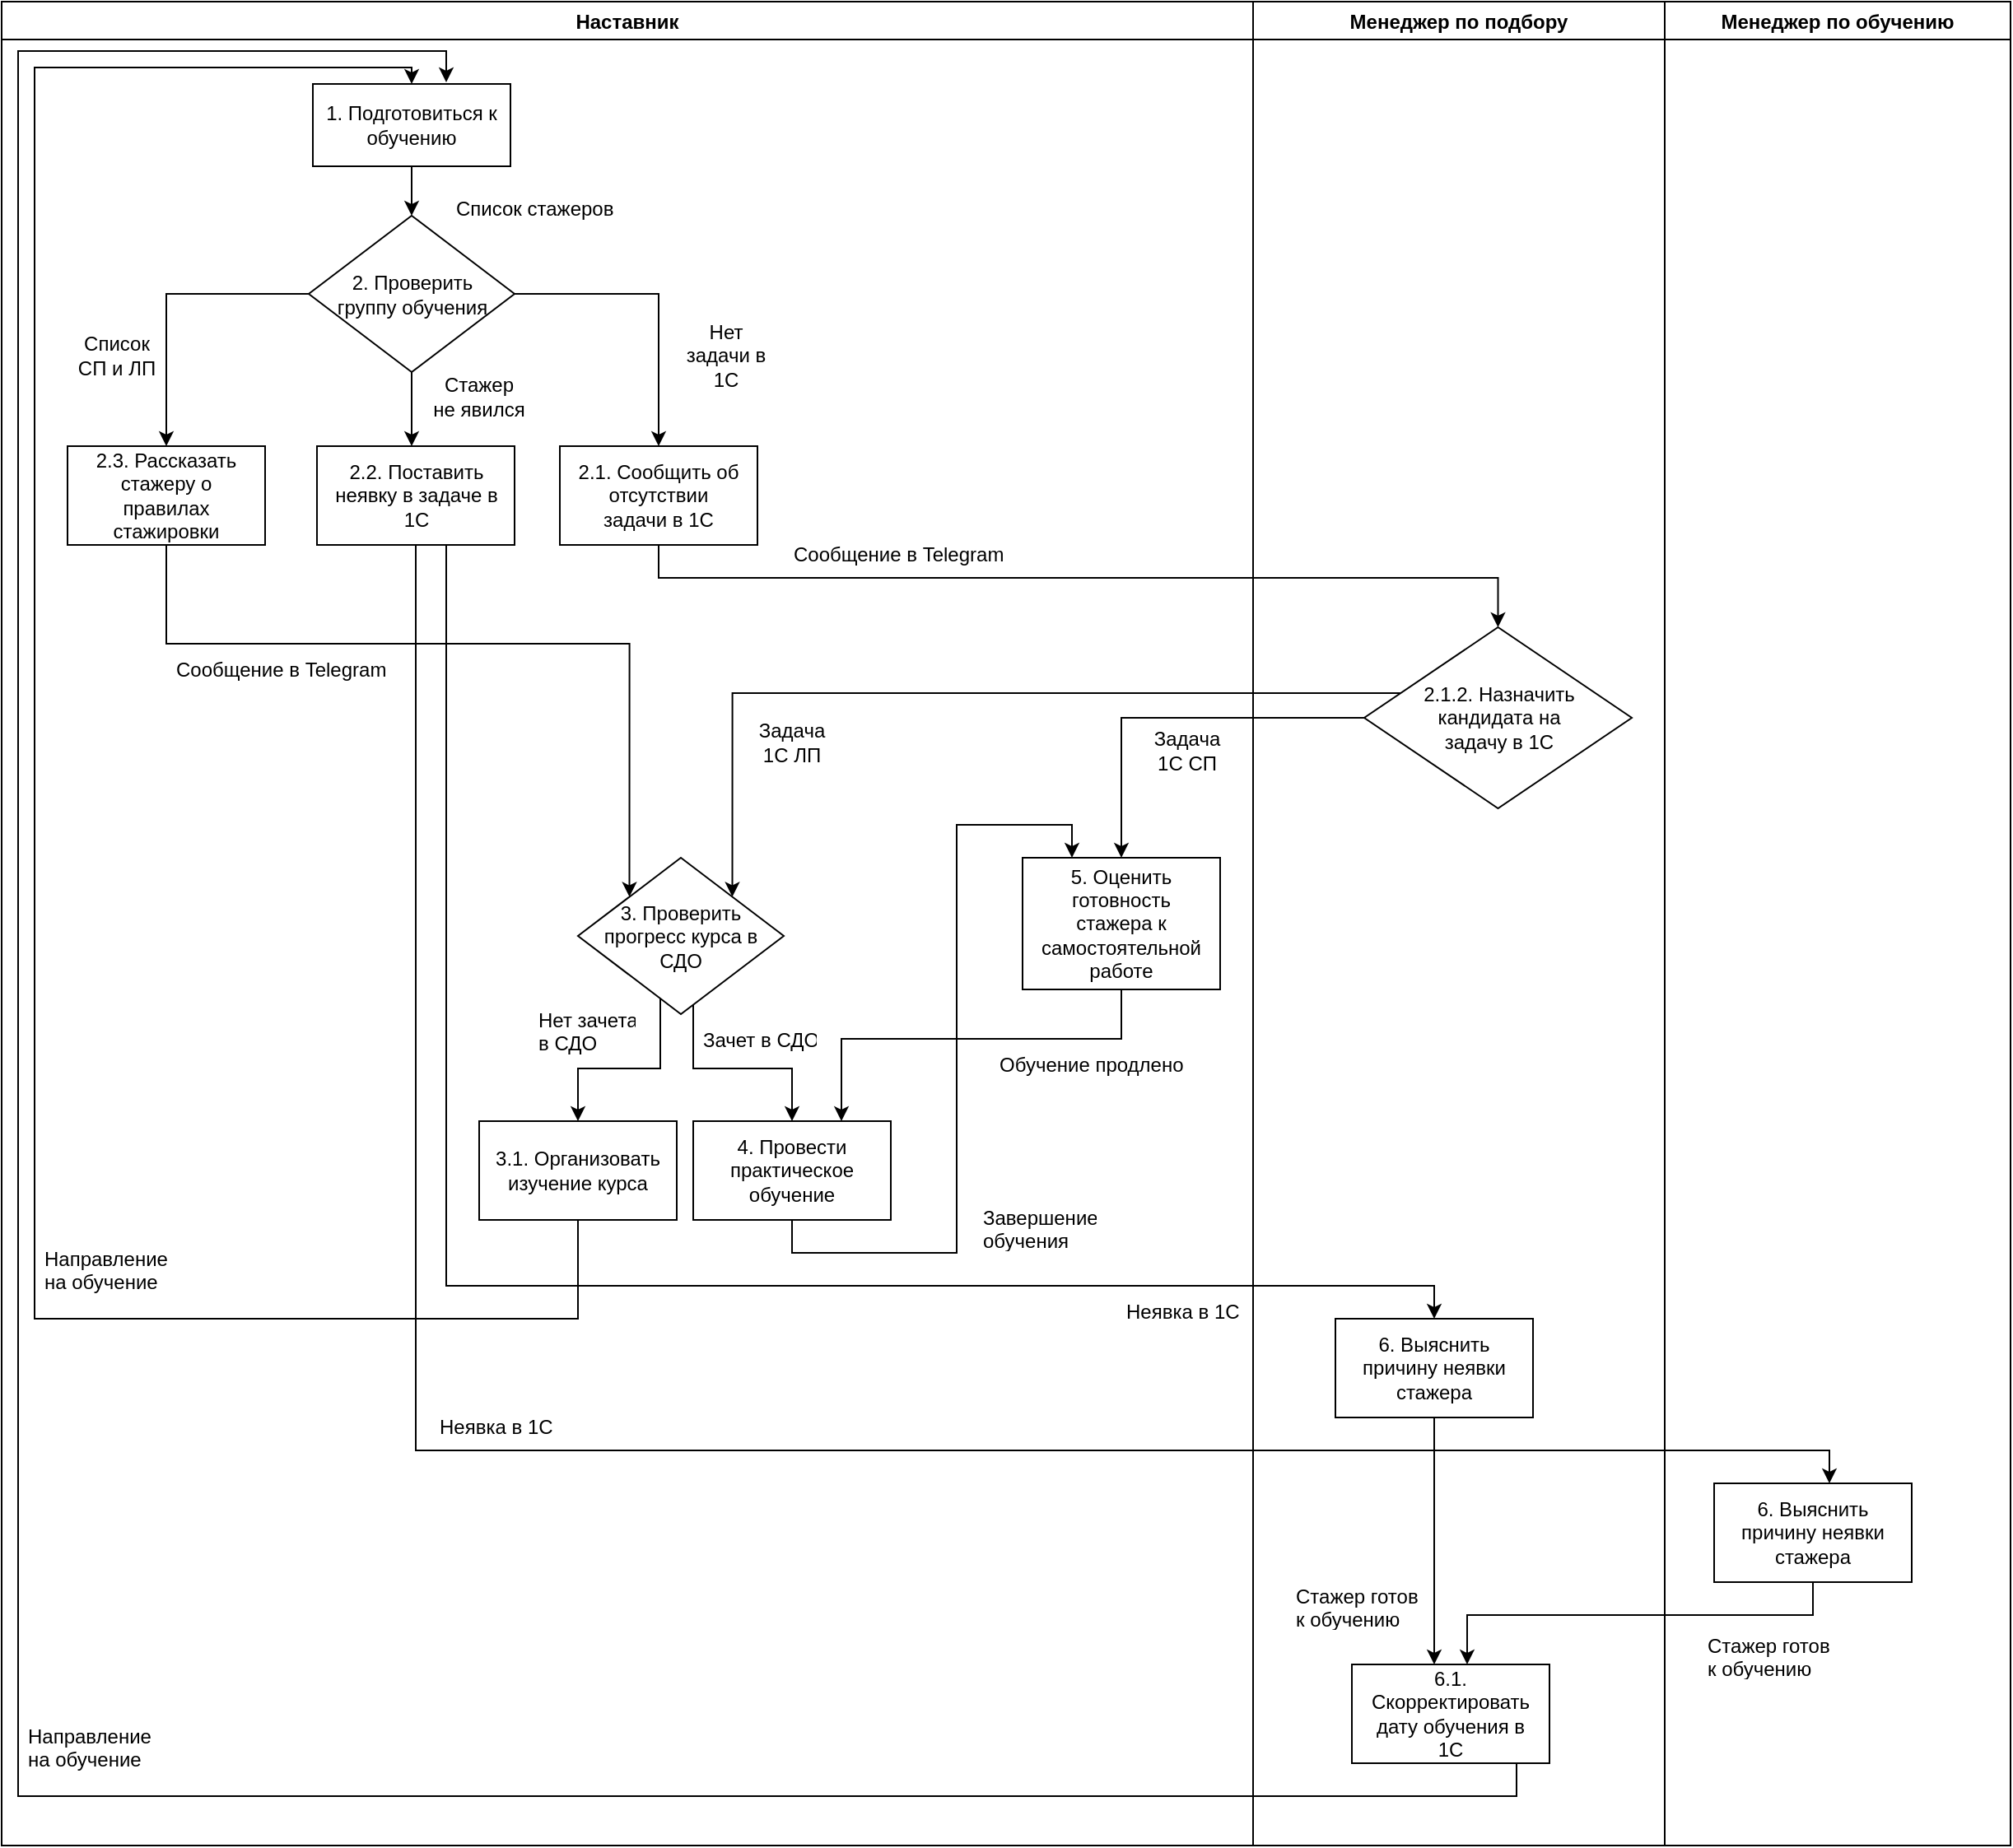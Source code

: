 <mxfile version="16.6.4" type="github">
  <diagram id="W_ycIp3PKJZ5ysLDMUMX" name="Page-1">
    <mxGraphModel dx="1182" dy="735" grid="1" gridSize="10" guides="1" tooltips="1" connect="1" arrows="1" fold="1" page="1" pageScale="1" pageWidth="827" pageHeight="1169" math="0" shadow="0">
      <root>
        <mxCell id="0" />
        <mxCell id="1" parent="0" />
        <mxCell id="9_YWLK2KaSwUNVytvc_l-1" value="Наставник" style="swimlane;" vertex="1" parent="1">
          <mxGeometry x="150" y="60" width="760" height="1120" as="geometry" />
        </mxCell>
        <mxCell id="9_YWLK2KaSwUNVytvc_l-8" value="1. Подготовиться к&lt;br&gt;обучению" style="rounded=0;whiteSpace=wrap;html=1;" vertex="1" parent="9_YWLK2KaSwUNVytvc_l-1">
          <mxGeometry x="189" y="50" width="120" height="50" as="geometry" />
        </mxCell>
        <mxCell id="9_YWLK2KaSwUNVytvc_l-16" value="" style="edgeStyle=orthogonalEdgeStyle;rounded=0;orthogonalLoop=1;jettySize=auto;html=1;" edge="1" parent="9_YWLK2KaSwUNVytvc_l-1" source="9_YWLK2KaSwUNVytvc_l-10" target="9_YWLK2KaSwUNVytvc_l-14">
          <mxGeometry relative="1" as="geometry">
            <Array as="points">
              <mxPoint x="249" y="260" />
              <mxPoint x="249" y="260" />
            </Array>
          </mxGeometry>
        </mxCell>
        <mxCell id="9_YWLK2KaSwUNVytvc_l-10" value="2. Проверить&lt;br&gt;группу обучения" style="rhombus;whiteSpace=wrap;html=1;rounded=0;" vertex="1" parent="9_YWLK2KaSwUNVytvc_l-1">
          <mxGeometry x="186.5" y="130" width="125" height="95" as="geometry" />
        </mxCell>
        <mxCell id="9_YWLK2KaSwUNVytvc_l-11" value="" style="edgeStyle=orthogonalEdgeStyle;rounded=0;orthogonalLoop=1;jettySize=auto;html=1;" edge="1" parent="9_YWLK2KaSwUNVytvc_l-1" source="9_YWLK2KaSwUNVytvc_l-8" target="9_YWLK2KaSwUNVytvc_l-10">
          <mxGeometry relative="1" as="geometry" />
        </mxCell>
        <mxCell id="9_YWLK2KaSwUNVytvc_l-12" value="2.3. Рассказать&lt;br&gt;стажеру о&lt;br&gt;правилах&lt;br&gt;стажировки" style="whiteSpace=wrap;html=1;rounded=0;" vertex="1" parent="9_YWLK2KaSwUNVytvc_l-1">
          <mxGeometry x="40" y="270" width="120" height="60" as="geometry" />
        </mxCell>
        <mxCell id="9_YWLK2KaSwUNVytvc_l-13" value="" style="edgeStyle=orthogonalEdgeStyle;rounded=0;orthogonalLoop=1;jettySize=auto;html=1;" edge="1" parent="9_YWLK2KaSwUNVytvc_l-1" source="9_YWLK2KaSwUNVytvc_l-10" target="9_YWLK2KaSwUNVytvc_l-12">
          <mxGeometry relative="1" as="geometry" />
        </mxCell>
        <mxCell id="9_YWLK2KaSwUNVytvc_l-14" value="2.2. Поставить&lt;br&gt;неявку в задаче в&lt;br&gt;1С" style="whiteSpace=wrap;html=1;rounded=0;" vertex="1" parent="9_YWLK2KaSwUNVytvc_l-1">
          <mxGeometry x="191.5" y="270" width="120" height="60" as="geometry" />
        </mxCell>
        <mxCell id="9_YWLK2KaSwUNVytvc_l-15" value="2.1. Сообщить об&lt;br&gt;отсутствии&lt;br&gt;задачи в 1С" style="whiteSpace=wrap;html=1;rounded=0;" vertex="1" parent="9_YWLK2KaSwUNVytvc_l-1">
          <mxGeometry x="339" y="270" width="120" height="60" as="geometry" />
        </mxCell>
        <mxCell id="9_YWLK2KaSwUNVytvc_l-18" value="" style="edgeStyle=orthogonalEdgeStyle;rounded=0;orthogonalLoop=1;jettySize=auto;html=1;entryX=0.5;entryY=0;entryDx=0;entryDy=0;" edge="1" parent="9_YWLK2KaSwUNVytvc_l-1" source="9_YWLK2KaSwUNVytvc_l-10" target="9_YWLK2KaSwUNVytvc_l-15">
          <mxGeometry relative="1" as="geometry">
            <mxPoint x="394" y="177.5" as="targetPoint" />
          </mxGeometry>
        </mxCell>
        <mxCell id="9_YWLK2KaSwUNVytvc_l-26" value="5. Оценить&lt;br&gt;готовность&lt;br&gt;стажера к&lt;br&gt;самостоятельной&lt;br&gt;работе" style="whiteSpace=wrap;html=1;rounded=0;" vertex="1" parent="9_YWLK2KaSwUNVytvc_l-1">
          <mxGeometry x="620" y="520" width="120" height="80" as="geometry" />
        </mxCell>
        <mxCell id="9_YWLK2KaSwUNVytvc_l-39" value="3. Проверить&lt;br&gt;прогресс курса в&lt;br&gt;СДО" style="rhombus;whiteSpace=wrap;html=1;rounded=0;" vertex="1" parent="9_YWLK2KaSwUNVytvc_l-1">
          <mxGeometry x="350" y="520" width="125" height="95" as="geometry" />
        </mxCell>
        <mxCell id="9_YWLK2KaSwUNVytvc_l-43" value="" style="edgeStyle=orthogonalEdgeStyle;rounded=0;orthogonalLoop=1;jettySize=auto;html=1;entryX=0;entryY=0;entryDx=0;entryDy=0;" edge="1" parent="9_YWLK2KaSwUNVytvc_l-1" source="9_YWLK2KaSwUNVytvc_l-12" target="9_YWLK2KaSwUNVytvc_l-39">
          <mxGeometry relative="1" as="geometry">
            <mxPoint x="100" y="410" as="targetPoint" />
            <Array as="points">
              <mxPoint x="100" y="390" />
              <mxPoint x="381" y="390" />
            </Array>
          </mxGeometry>
        </mxCell>
        <mxCell id="9_YWLK2KaSwUNVytvc_l-44" value="3.1. Организовать&lt;br&gt;изучение курса" style="whiteSpace=wrap;html=1;rounded=0;" vertex="1" parent="9_YWLK2KaSwUNVytvc_l-1">
          <mxGeometry x="290" y="680" width="120" height="60" as="geometry" />
        </mxCell>
        <mxCell id="9_YWLK2KaSwUNVytvc_l-45" value="" style="edgeStyle=orthogonalEdgeStyle;rounded=0;orthogonalLoop=1;jettySize=auto;html=1;" edge="1" parent="9_YWLK2KaSwUNVytvc_l-1" source="9_YWLK2KaSwUNVytvc_l-39" target="9_YWLK2KaSwUNVytvc_l-44">
          <mxGeometry relative="1" as="geometry">
            <Array as="points">
              <mxPoint x="400" y="648" />
              <mxPoint x="350" y="648" />
            </Array>
          </mxGeometry>
        </mxCell>
        <mxCell id="9_YWLK2KaSwUNVytvc_l-48" value="4. Провести&lt;br&gt;практическое&lt;br&gt;обучение" style="whiteSpace=wrap;html=1;rounded=0;" vertex="1" parent="9_YWLK2KaSwUNVytvc_l-1">
          <mxGeometry x="420" y="680" width="120" height="60" as="geometry" />
        </mxCell>
        <mxCell id="9_YWLK2KaSwUNVytvc_l-49" value="" style="edgeStyle=orthogonalEdgeStyle;rounded=0;orthogonalLoop=1;jettySize=auto;html=1;" edge="1" parent="9_YWLK2KaSwUNVytvc_l-1" source="9_YWLK2KaSwUNVytvc_l-39" target="9_YWLK2KaSwUNVytvc_l-48">
          <mxGeometry relative="1" as="geometry">
            <Array as="points">
              <mxPoint x="420" y="648" />
              <mxPoint x="480" y="648" />
            </Array>
          </mxGeometry>
        </mxCell>
        <mxCell id="9_YWLK2KaSwUNVytvc_l-51" value="" style="edgeStyle=orthogonalEdgeStyle;rounded=0;orthogonalLoop=1;jettySize=auto;html=1;entryX=0.25;entryY=0;entryDx=0;entryDy=0;" edge="1" parent="9_YWLK2KaSwUNVytvc_l-1" source="9_YWLK2KaSwUNVytvc_l-48" target="9_YWLK2KaSwUNVytvc_l-26">
          <mxGeometry relative="1" as="geometry">
            <mxPoint x="480" y="820" as="targetPoint" />
            <Array as="points">
              <mxPoint x="480" y="760" />
              <mxPoint x="580" y="760" />
              <mxPoint x="580" y="500" />
              <mxPoint x="650" y="500" />
            </Array>
          </mxGeometry>
        </mxCell>
        <mxCell id="9_YWLK2KaSwUNVytvc_l-53" value="" style="edgeStyle=orthogonalEdgeStyle;rounded=0;orthogonalLoop=1;jettySize=auto;html=1;entryX=0.75;entryY=0;entryDx=0;entryDy=0;" edge="1" parent="9_YWLK2KaSwUNVytvc_l-1" source="9_YWLK2KaSwUNVytvc_l-26" target="9_YWLK2KaSwUNVytvc_l-48">
          <mxGeometry relative="1" as="geometry">
            <mxPoint x="680" y="690" as="targetPoint" />
            <Array as="points">
              <mxPoint x="680" y="630" />
              <mxPoint x="510" y="630" />
            </Array>
          </mxGeometry>
        </mxCell>
        <mxCell id="9_YWLK2KaSwUNVytvc_l-55" value="" style="edgeStyle=orthogonalEdgeStyle;rounded=0;orthogonalLoop=1;jettySize=auto;html=1;entryX=0.5;entryY=0;entryDx=0;entryDy=0;" edge="1" parent="9_YWLK2KaSwUNVytvc_l-1" source="9_YWLK2KaSwUNVytvc_l-44" target="9_YWLK2KaSwUNVytvc_l-8">
          <mxGeometry relative="1" as="geometry">
            <mxPoint x="350" y="820" as="targetPoint" />
            <Array as="points">
              <mxPoint x="350" y="800" />
              <mxPoint x="20" y="800" />
              <mxPoint x="20" y="40" />
              <mxPoint x="249" y="40" />
            </Array>
          </mxGeometry>
        </mxCell>
        <mxCell id="9_YWLK2KaSwUNVytvc_l-58" value="Список стажеров" style="text;strokeColor=none;fillColor=none;align=left;verticalAlign=middle;spacingLeft=4;spacingRight=4;overflow=hidden;points=[[0,0.5],[1,0.5]];portConstraint=eastwest;rotatable=0;" vertex="1" parent="9_YWLK2KaSwUNVytvc_l-1">
          <mxGeometry x="270" y="110" width="110" height="30" as="geometry" />
        </mxCell>
        <mxCell id="9_YWLK2KaSwUNVytvc_l-59" value="Список СП и ЛП" style="text;html=1;strokeColor=none;fillColor=none;align=center;verticalAlign=middle;whiteSpace=wrap;rounded=0;" vertex="1" parent="9_YWLK2KaSwUNVytvc_l-1">
          <mxGeometry x="40" y="200" width="60" height="30" as="geometry" />
        </mxCell>
        <mxCell id="9_YWLK2KaSwUNVytvc_l-60" value="Нет задачи в 1C" style="text;html=1;strokeColor=none;fillColor=none;align=center;verticalAlign=middle;whiteSpace=wrap;rounded=0;" vertex="1" parent="9_YWLK2KaSwUNVytvc_l-1">
          <mxGeometry x="410" y="200" width="60" height="30" as="geometry" />
        </mxCell>
        <mxCell id="9_YWLK2KaSwUNVytvc_l-61" value="Стажер не явился" style="text;html=1;strokeColor=none;fillColor=none;align=center;verticalAlign=middle;whiteSpace=wrap;rounded=0;" vertex="1" parent="9_YWLK2KaSwUNVytvc_l-1">
          <mxGeometry x="260" y="225" width="60" height="30" as="geometry" />
        </mxCell>
        <mxCell id="9_YWLK2KaSwUNVytvc_l-62" value="Сообщение в Telegram" style="text;strokeColor=none;fillColor=none;align=left;verticalAlign=middle;spacingLeft=4;spacingRight=4;overflow=hidden;points=[[0,0.5],[1,0.5]];portConstraint=eastwest;rotatable=0;" vertex="1" parent="9_YWLK2KaSwUNVytvc_l-1">
          <mxGeometry x="475" y="320" width="145" height="30" as="geometry" />
        </mxCell>
        <mxCell id="9_YWLK2KaSwUNVytvc_l-64" value="Задача 1C ЛП" style="text;html=1;strokeColor=none;fillColor=none;align=center;verticalAlign=middle;whiteSpace=wrap;rounded=0;" vertex="1" parent="9_YWLK2KaSwUNVytvc_l-1">
          <mxGeometry x="450" y="430" width="60" height="40" as="geometry" />
        </mxCell>
        <mxCell id="9_YWLK2KaSwUNVytvc_l-65" value="Сообщение в Telegram" style="text;strokeColor=none;fillColor=none;align=left;verticalAlign=middle;spacingLeft=4;spacingRight=4;overflow=hidden;points=[[0,0.5],[1,0.5]];portConstraint=eastwest;rotatable=0;" vertex="1" parent="9_YWLK2KaSwUNVytvc_l-1">
          <mxGeometry x="100" y="390" width="145" height="30" as="geometry" />
        </mxCell>
        <mxCell id="9_YWLK2KaSwUNVytvc_l-63" value="Задача 1C СП" style="text;html=1;strokeColor=none;fillColor=none;align=center;verticalAlign=middle;whiteSpace=wrap;rounded=0;" vertex="1" parent="9_YWLK2KaSwUNVytvc_l-1">
          <mxGeometry x="690" y="440" width="60" height="30" as="geometry" />
        </mxCell>
        <mxCell id="9_YWLK2KaSwUNVytvc_l-66" value="Зачет в СДО" style="text;strokeColor=none;fillColor=none;align=left;verticalAlign=middle;spacingLeft=4;spacingRight=4;overflow=hidden;points=[[0,0.5],[1,0.5]];portConstraint=eastwest;rotatable=0;" vertex="1" parent="9_YWLK2KaSwUNVytvc_l-1">
          <mxGeometry x="420" y="615" width="80" height="30" as="geometry" />
        </mxCell>
        <mxCell id="9_YWLK2KaSwUNVytvc_l-67" value="Нет зачета &#xa;в СДО" style="text;strokeColor=none;fillColor=none;align=left;verticalAlign=middle;spacingLeft=4;spacingRight=4;overflow=hidden;points=[[0,0.5],[1,0.5]];portConstraint=eastwest;rotatable=0;" vertex="1" parent="9_YWLK2KaSwUNVytvc_l-1">
          <mxGeometry x="320" y="605" width="70" height="40" as="geometry" />
        </mxCell>
        <mxCell id="9_YWLK2KaSwUNVytvc_l-68" value="Завершение &#xa;обучения" style="text;strokeColor=none;fillColor=none;align=left;verticalAlign=middle;spacingLeft=4;spacingRight=4;overflow=hidden;points=[[0,0.5],[1,0.5]];portConstraint=eastwest;rotatable=0;" vertex="1" parent="9_YWLK2KaSwUNVytvc_l-1">
          <mxGeometry x="590" y="730" width="80" height="30" as="geometry" />
        </mxCell>
        <mxCell id="9_YWLK2KaSwUNVytvc_l-69" value="Обучение продлено" style="text;strokeColor=none;fillColor=none;align=left;verticalAlign=middle;spacingLeft=4;spacingRight=4;overflow=hidden;points=[[0,0.5],[1,0.5]];portConstraint=eastwest;rotatable=0;" vertex="1" parent="9_YWLK2KaSwUNVytvc_l-1">
          <mxGeometry x="600" y="630" width="130" height="30" as="geometry" />
        </mxCell>
        <mxCell id="9_YWLK2KaSwUNVytvc_l-70" value="Неявка в 1C" style="text;strokeColor=none;fillColor=none;align=left;verticalAlign=middle;spacingLeft=4;spacingRight=4;overflow=hidden;points=[[0,0.5],[1,0.5]];portConstraint=eastwest;rotatable=0;" vertex="1" parent="9_YWLK2KaSwUNVytvc_l-1">
          <mxGeometry x="260" y="850" width="80" height="30" as="geometry" />
        </mxCell>
        <mxCell id="9_YWLK2KaSwUNVytvc_l-71" value="Неявка в 1C" style="text;strokeColor=none;fillColor=none;align=left;verticalAlign=middle;spacingLeft=4;spacingRight=4;overflow=hidden;points=[[0,0.5],[1,0.5]];portConstraint=eastwest;rotatable=0;" vertex="1" parent="9_YWLK2KaSwUNVytvc_l-1">
          <mxGeometry x="677" y="780" width="80" height="30" as="geometry" />
        </mxCell>
        <mxCell id="9_YWLK2KaSwUNVytvc_l-72" value="Направление &#xa;на обучение" style="text;strokeColor=none;fillColor=none;align=left;verticalAlign=middle;spacingLeft=4;spacingRight=4;overflow=hidden;points=[[0,0.5],[1,0.5]];portConstraint=eastwest;rotatable=0;" vertex="1" parent="9_YWLK2KaSwUNVytvc_l-1">
          <mxGeometry x="20" y="740" width="90" height="60" as="geometry" />
        </mxCell>
        <mxCell id="9_YWLK2KaSwUNVytvc_l-74" value="Направление &#xa;на обучение" style="text;strokeColor=none;fillColor=none;align=left;verticalAlign=middle;spacingLeft=4;spacingRight=4;overflow=hidden;points=[[0,0.5],[1,0.5]];portConstraint=eastwest;rotatable=0;" vertex="1" parent="9_YWLK2KaSwUNVytvc_l-1">
          <mxGeometry x="10" y="1030" width="90" height="60" as="geometry" />
        </mxCell>
        <mxCell id="9_YWLK2KaSwUNVytvc_l-2" value="Менеджер по подбору" style="swimlane;" vertex="1" parent="1">
          <mxGeometry x="910" y="60" width="250" height="1120" as="geometry" />
        </mxCell>
        <mxCell id="9_YWLK2KaSwUNVytvc_l-22" value="2.1.2. Назначить&lt;br&gt;кандидата на&lt;br&gt;задачу в 1С" style="rhombus;whiteSpace=wrap;html=1;rounded=0;" vertex="1" parent="9_YWLK2KaSwUNVytvc_l-2">
          <mxGeometry x="67.5" y="380" width="162.5" height="110" as="geometry" />
        </mxCell>
        <mxCell id="9_YWLK2KaSwUNVytvc_l-33" value="6.1. Скорректировать&lt;br&gt;дату обучения в&lt;br&gt;1С" style="whiteSpace=wrap;html=1;rounded=0;" vertex="1" parent="9_YWLK2KaSwUNVytvc_l-2">
          <mxGeometry x="60" y="1010" width="120" height="60" as="geometry" />
        </mxCell>
        <mxCell id="9_YWLK2KaSwUNVytvc_l-34" value="" style="edgeStyle=orthogonalEdgeStyle;rounded=0;orthogonalLoop=1;jettySize=auto;html=1;" edge="1" parent="9_YWLK2KaSwUNVytvc_l-2" source="9_YWLK2KaSwUNVytvc_l-28" target="9_YWLK2KaSwUNVytvc_l-33">
          <mxGeometry relative="1" as="geometry">
            <Array as="points">
              <mxPoint x="110" y="1010" />
              <mxPoint x="110" y="1010" />
            </Array>
          </mxGeometry>
        </mxCell>
        <mxCell id="9_YWLK2KaSwUNVytvc_l-28" value="6. Выяснить&lt;br&gt;причину неявки&lt;br&gt;стажера" style="whiteSpace=wrap;html=1;rounded=0;" vertex="1" parent="9_YWLK2KaSwUNVytvc_l-2">
          <mxGeometry x="50" y="800" width="120" height="60" as="geometry" />
        </mxCell>
        <mxCell id="9_YWLK2KaSwUNVytvc_l-76" value="Стажер готов &#xa;к обучению" style="text;strokeColor=none;fillColor=none;align=left;verticalAlign=middle;spacingLeft=4;spacingRight=4;overflow=hidden;points=[[0,0.5],[1,0.5]];portConstraint=eastwest;rotatable=0;" vertex="1" parent="9_YWLK2KaSwUNVytvc_l-2">
          <mxGeometry x="20" y="960" width="90" height="30" as="geometry" />
        </mxCell>
        <mxCell id="9_YWLK2KaSwUNVytvc_l-3" value="Менеджер по обучению" style="swimlane;" vertex="1" parent="1">
          <mxGeometry x="1160" y="60" width="210" height="1120" as="geometry" />
        </mxCell>
        <mxCell id="9_YWLK2KaSwUNVytvc_l-32" value="6. Выяснить&lt;br&gt;причину неявки&lt;br&gt;стажера" style="whiteSpace=wrap;html=1;rounded=0;" vertex="1" parent="9_YWLK2KaSwUNVytvc_l-3">
          <mxGeometry x="30" y="900" width="120" height="60" as="geometry" />
        </mxCell>
        <mxCell id="9_YWLK2KaSwUNVytvc_l-75" value="Стажер готов &#xa;к обучению" style="text;strokeColor=none;fillColor=none;align=left;verticalAlign=middle;spacingLeft=4;spacingRight=4;overflow=hidden;points=[[0,0.5],[1,0.5]];portConstraint=eastwest;rotatable=0;" vertex="1" parent="9_YWLK2KaSwUNVytvc_l-3">
          <mxGeometry x="20" y="990" width="90" height="30" as="geometry" />
        </mxCell>
        <mxCell id="9_YWLK2KaSwUNVytvc_l-23" value="" style="edgeStyle=orthogonalEdgeStyle;rounded=0;orthogonalLoop=1;jettySize=auto;html=1;" edge="1" parent="1" source="9_YWLK2KaSwUNVytvc_l-15" target="9_YWLK2KaSwUNVytvc_l-22">
          <mxGeometry relative="1" as="geometry">
            <Array as="points">
              <mxPoint x="549" y="410" />
            </Array>
          </mxGeometry>
        </mxCell>
        <mxCell id="9_YWLK2KaSwUNVytvc_l-27" value="" style="edgeStyle=orthogonalEdgeStyle;rounded=0;orthogonalLoop=1;jettySize=auto;html=1;" edge="1" parent="1" source="9_YWLK2KaSwUNVytvc_l-22" target="9_YWLK2KaSwUNVytvc_l-26">
          <mxGeometry relative="1" as="geometry" />
        </mxCell>
        <mxCell id="9_YWLK2KaSwUNVytvc_l-29" value="" style="edgeStyle=orthogonalEdgeStyle;rounded=0;orthogonalLoop=1;jettySize=auto;html=1;" edge="1" parent="1" source="9_YWLK2KaSwUNVytvc_l-14" target="9_YWLK2KaSwUNVytvc_l-28">
          <mxGeometry relative="1" as="geometry">
            <Array as="points">
              <mxPoint x="420" y="840" />
              <mxPoint x="1020" y="840" />
            </Array>
          </mxGeometry>
        </mxCell>
        <mxCell id="9_YWLK2KaSwUNVytvc_l-31" value="" style="edgeStyle=orthogonalEdgeStyle;rounded=0;orthogonalLoop=1;jettySize=auto;html=1;" edge="1" parent="1" source="9_YWLK2KaSwUNVytvc_l-14" target="9_YWLK2KaSwUNVytvc_l-32">
          <mxGeometry relative="1" as="geometry">
            <mxPoint x="1355" y="1000" as="targetPoint" />
            <Array as="points">
              <mxPoint x="402" y="940" />
              <mxPoint x="1260" y="940" />
            </Array>
          </mxGeometry>
        </mxCell>
        <mxCell id="9_YWLK2KaSwUNVytvc_l-41" value="" style="edgeStyle=orthogonalEdgeStyle;rounded=0;orthogonalLoop=1;jettySize=auto;html=1;entryX=1;entryY=0;entryDx=0;entryDy=0;" edge="1" parent="1" source="9_YWLK2KaSwUNVytvc_l-22" target="9_YWLK2KaSwUNVytvc_l-39">
          <mxGeometry relative="1" as="geometry">
            <mxPoint x="930" y="445" as="targetPoint" />
            <Array as="points">
              <mxPoint x="594" y="480" />
            </Array>
          </mxGeometry>
        </mxCell>
        <mxCell id="9_YWLK2KaSwUNVytvc_l-57" value="" style="edgeStyle=orthogonalEdgeStyle;rounded=0;orthogonalLoop=1;jettySize=auto;html=1;entryX=0.675;entryY=-0.02;entryDx=0;entryDy=0;entryPerimeter=0;" edge="1" parent="1" source="9_YWLK2KaSwUNVytvc_l-33" target="9_YWLK2KaSwUNVytvc_l-8">
          <mxGeometry relative="1" as="geometry">
            <mxPoint x="376" y="110" as="targetPoint" />
            <Array as="points">
              <mxPoint x="1070" y="1150" />
              <mxPoint x="160" y="1150" />
              <mxPoint x="160" y="90" />
              <mxPoint x="420" y="90" />
            </Array>
          </mxGeometry>
        </mxCell>
        <mxCell id="9_YWLK2KaSwUNVytvc_l-36" value="" style="edgeStyle=orthogonalEdgeStyle;rounded=0;orthogonalLoop=1;jettySize=auto;html=1;" edge="1" parent="1" source="9_YWLK2KaSwUNVytvc_l-32">
          <mxGeometry relative="1" as="geometry">
            <mxPoint x="1040" y="1070" as="targetPoint" />
            <Array as="points">
              <mxPoint x="1250" y="1040" />
              <mxPoint x="1040" y="1040" />
              <mxPoint x="1040" y="1070" />
            </Array>
          </mxGeometry>
        </mxCell>
      </root>
    </mxGraphModel>
  </diagram>
</mxfile>
